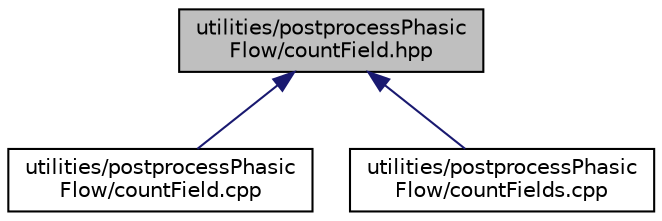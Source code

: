 digraph "utilities/postprocessPhasicFlow/countField.hpp"
{
 // LATEX_PDF_SIZE
  edge [fontname="Helvetica",fontsize="10",labelfontname="Helvetica",labelfontsize="10"];
  node [fontname="Helvetica",fontsize="10",shape=record];
  Node1 [label="utilities/postprocessPhasic\lFlow/countField.hpp",height=0.2,width=0.4,color="black", fillcolor="grey75", style="filled", fontcolor="black",tooltip=" "];
  Node1 -> Node2 [dir="back",color="midnightblue",fontsize="10",style="solid",fontname="Helvetica"];
  Node2 [label="utilities/postprocessPhasic\lFlow/countField.cpp",height=0.2,width=0.4,color="black", fillcolor="white", style="filled",URL="$countField_8cpp.html",tooltip=" "];
  Node1 -> Node3 [dir="back",color="midnightblue",fontsize="10",style="solid",fontname="Helvetica"];
  Node3 [label="utilities/postprocessPhasic\lFlow/countFields.cpp",height=0.2,width=0.4,color="black", fillcolor="white", style="filled",URL="$countFields_8cpp.html",tooltip=" "];
}
